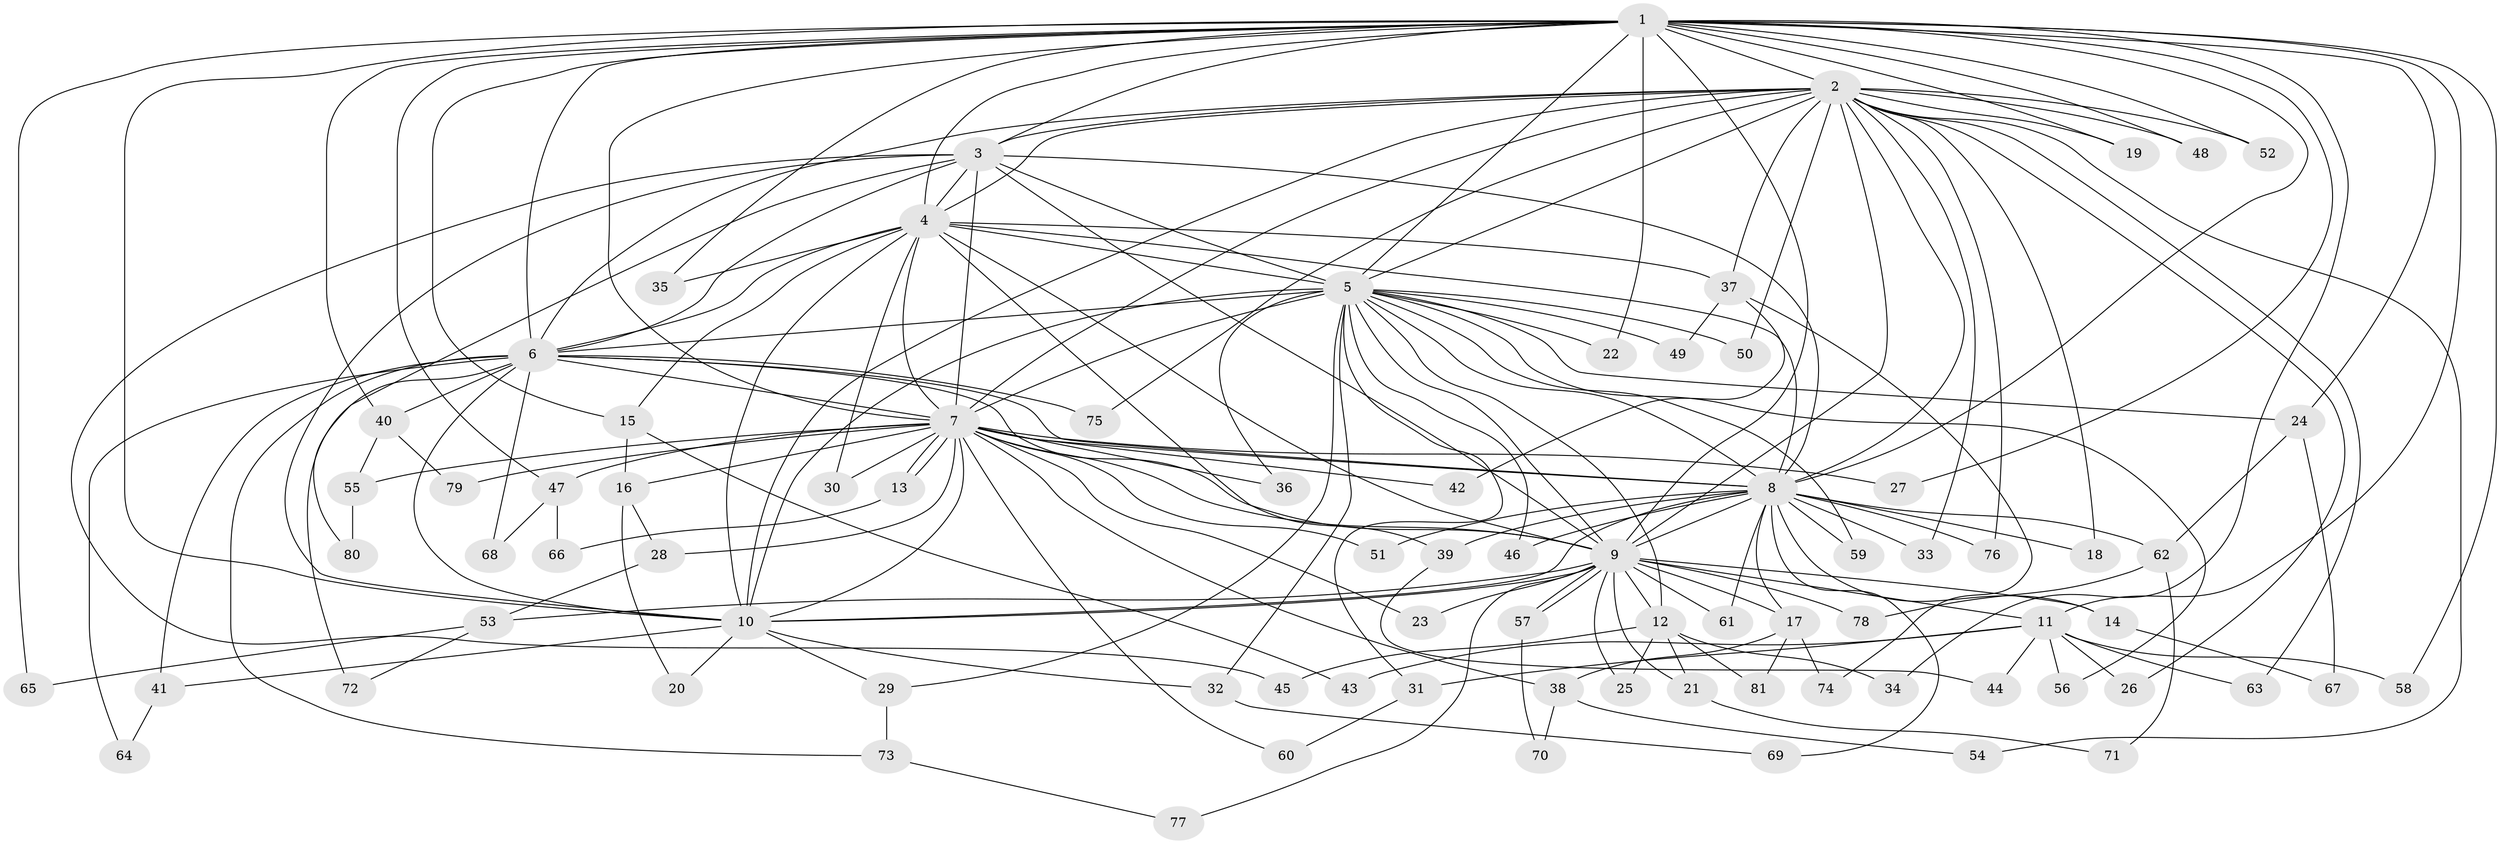 // Generated by graph-tools (version 1.1) at 2025/11/02/27/25 16:11:02]
// undirected, 81 vertices, 187 edges
graph export_dot {
graph [start="1"]
  node [color=gray90,style=filled];
  1;
  2;
  3;
  4;
  5;
  6;
  7;
  8;
  9;
  10;
  11;
  12;
  13;
  14;
  15;
  16;
  17;
  18;
  19;
  20;
  21;
  22;
  23;
  24;
  25;
  26;
  27;
  28;
  29;
  30;
  31;
  32;
  33;
  34;
  35;
  36;
  37;
  38;
  39;
  40;
  41;
  42;
  43;
  44;
  45;
  46;
  47;
  48;
  49;
  50;
  51;
  52;
  53;
  54;
  55;
  56;
  57;
  58;
  59;
  60;
  61;
  62;
  63;
  64;
  65;
  66;
  67;
  68;
  69;
  70;
  71;
  72;
  73;
  74;
  75;
  76;
  77;
  78;
  79;
  80;
  81;
  1 -- 2;
  1 -- 3;
  1 -- 4;
  1 -- 5;
  1 -- 6;
  1 -- 7;
  1 -- 8;
  1 -- 9;
  1 -- 10;
  1 -- 11;
  1 -- 15;
  1 -- 19;
  1 -- 22;
  1 -- 24;
  1 -- 27;
  1 -- 34;
  1 -- 35;
  1 -- 40;
  1 -- 47;
  1 -- 48;
  1 -- 52;
  1 -- 58;
  1 -- 65;
  2 -- 3;
  2 -- 4;
  2 -- 5;
  2 -- 6;
  2 -- 7;
  2 -- 8;
  2 -- 9;
  2 -- 10;
  2 -- 18;
  2 -- 19;
  2 -- 26;
  2 -- 33;
  2 -- 37;
  2 -- 48;
  2 -- 50;
  2 -- 52;
  2 -- 54;
  2 -- 63;
  2 -- 75;
  2 -- 76;
  3 -- 4;
  3 -- 5;
  3 -- 6;
  3 -- 7;
  3 -- 8;
  3 -- 9;
  3 -- 10;
  3 -- 45;
  3 -- 80;
  4 -- 5;
  4 -- 6;
  4 -- 7;
  4 -- 8;
  4 -- 9;
  4 -- 10;
  4 -- 15;
  4 -- 30;
  4 -- 35;
  4 -- 37;
  4 -- 39;
  5 -- 6;
  5 -- 7;
  5 -- 8;
  5 -- 9;
  5 -- 10;
  5 -- 12;
  5 -- 22;
  5 -- 24;
  5 -- 29;
  5 -- 31;
  5 -- 32;
  5 -- 36;
  5 -- 46;
  5 -- 49;
  5 -- 50;
  5 -- 56;
  5 -- 59;
  6 -- 7;
  6 -- 8;
  6 -- 9;
  6 -- 10;
  6 -- 40;
  6 -- 41;
  6 -- 64;
  6 -- 68;
  6 -- 72;
  6 -- 73;
  6 -- 75;
  7 -- 8;
  7 -- 9;
  7 -- 10;
  7 -- 13;
  7 -- 13;
  7 -- 16;
  7 -- 23;
  7 -- 27;
  7 -- 28;
  7 -- 30;
  7 -- 36;
  7 -- 38;
  7 -- 42;
  7 -- 47;
  7 -- 51;
  7 -- 55;
  7 -- 60;
  7 -- 79;
  8 -- 9;
  8 -- 10;
  8 -- 14;
  8 -- 17;
  8 -- 18;
  8 -- 33;
  8 -- 39;
  8 -- 46;
  8 -- 51;
  8 -- 59;
  8 -- 61;
  8 -- 62;
  8 -- 69;
  8 -- 76;
  9 -- 10;
  9 -- 11;
  9 -- 12;
  9 -- 14;
  9 -- 17;
  9 -- 21;
  9 -- 23;
  9 -- 25;
  9 -- 53;
  9 -- 57;
  9 -- 57;
  9 -- 61;
  9 -- 77;
  9 -- 78;
  10 -- 20;
  10 -- 29;
  10 -- 32;
  10 -- 41;
  11 -- 26;
  11 -- 31;
  11 -- 43;
  11 -- 44;
  11 -- 56;
  11 -- 58;
  11 -- 63;
  12 -- 21;
  12 -- 25;
  12 -- 34;
  12 -- 45;
  12 -- 81;
  13 -- 66;
  14 -- 67;
  15 -- 16;
  15 -- 43;
  16 -- 20;
  16 -- 28;
  17 -- 38;
  17 -- 74;
  17 -- 81;
  21 -- 71;
  24 -- 62;
  24 -- 67;
  28 -- 53;
  29 -- 73;
  31 -- 60;
  32 -- 69;
  37 -- 42;
  37 -- 49;
  37 -- 74;
  38 -- 54;
  38 -- 70;
  39 -- 44;
  40 -- 55;
  40 -- 79;
  41 -- 64;
  47 -- 66;
  47 -- 68;
  53 -- 65;
  53 -- 72;
  55 -- 80;
  57 -- 70;
  62 -- 71;
  62 -- 78;
  73 -- 77;
}

